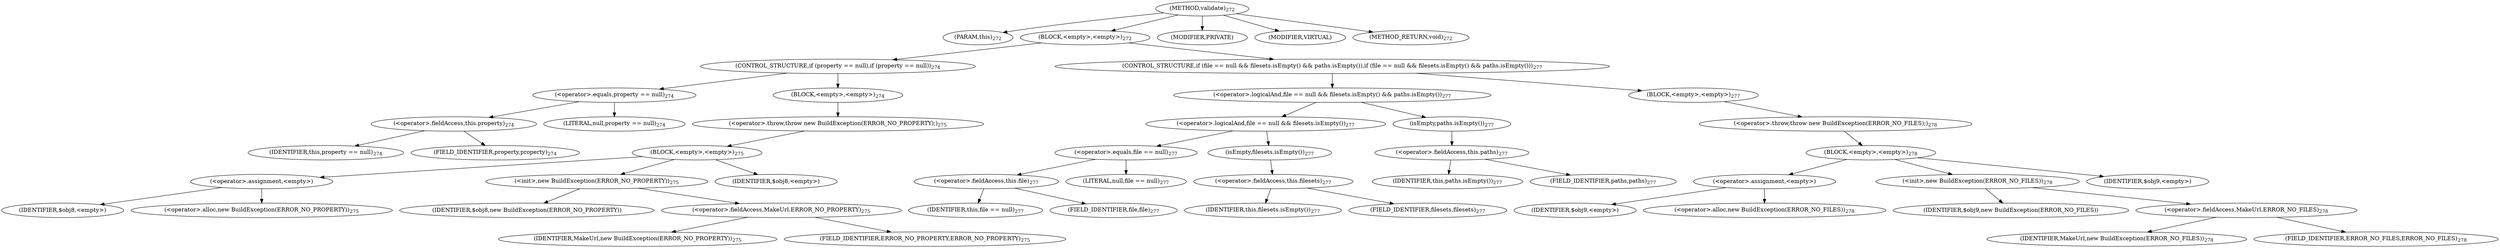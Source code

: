 digraph "validate" {  
"502" [label = <(METHOD,validate)<SUB>272</SUB>> ]
"503" [label = <(PARAM,this)<SUB>272</SUB>> ]
"504" [label = <(BLOCK,&lt;empty&gt;,&lt;empty&gt;)<SUB>272</SUB>> ]
"505" [label = <(CONTROL_STRUCTURE,if (property == null),if (property == null))<SUB>274</SUB>> ]
"506" [label = <(&lt;operator&gt;.equals,property == null)<SUB>274</SUB>> ]
"507" [label = <(&lt;operator&gt;.fieldAccess,this.property)<SUB>274</SUB>> ]
"508" [label = <(IDENTIFIER,this,property == null)<SUB>274</SUB>> ]
"509" [label = <(FIELD_IDENTIFIER,property,property)<SUB>274</SUB>> ]
"510" [label = <(LITERAL,null,property == null)<SUB>274</SUB>> ]
"511" [label = <(BLOCK,&lt;empty&gt;,&lt;empty&gt;)<SUB>274</SUB>> ]
"512" [label = <(&lt;operator&gt;.throw,throw new BuildException(ERROR_NO_PROPERTY);)<SUB>275</SUB>> ]
"513" [label = <(BLOCK,&lt;empty&gt;,&lt;empty&gt;)<SUB>275</SUB>> ]
"514" [label = <(&lt;operator&gt;.assignment,&lt;empty&gt;)> ]
"515" [label = <(IDENTIFIER,$obj8,&lt;empty&gt;)> ]
"516" [label = <(&lt;operator&gt;.alloc,new BuildException(ERROR_NO_PROPERTY))<SUB>275</SUB>> ]
"517" [label = <(&lt;init&gt;,new BuildException(ERROR_NO_PROPERTY))<SUB>275</SUB>> ]
"518" [label = <(IDENTIFIER,$obj8,new BuildException(ERROR_NO_PROPERTY))> ]
"519" [label = <(&lt;operator&gt;.fieldAccess,MakeUrl.ERROR_NO_PROPERTY)<SUB>275</SUB>> ]
"520" [label = <(IDENTIFIER,MakeUrl,new BuildException(ERROR_NO_PROPERTY))<SUB>275</SUB>> ]
"521" [label = <(FIELD_IDENTIFIER,ERROR_NO_PROPERTY,ERROR_NO_PROPERTY)<SUB>275</SUB>> ]
"522" [label = <(IDENTIFIER,$obj8,&lt;empty&gt;)> ]
"523" [label = <(CONTROL_STRUCTURE,if (file == null &amp;&amp; filesets.isEmpty() &amp;&amp; paths.isEmpty()),if (file == null &amp;&amp; filesets.isEmpty() &amp;&amp; paths.isEmpty()))<SUB>277</SUB>> ]
"524" [label = <(&lt;operator&gt;.logicalAnd,file == null &amp;&amp; filesets.isEmpty() &amp;&amp; paths.isEmpty())<SUB>277</SUB>> ]
"525" [label = <(&lt;operator&gt;.logicalAnd,file == null &amp;&amp; filesets.isEmpty())<SUB>277</SUB>> ]
"526" [label = <(&lt;operator&gt;.equals,file == null)<SUB>277</SUB>> ]
"527" [label = <(&lt;operator&gt;.fieldAccess,this.file)<SUB>277</SUB>> ]
"528" [label = <(IDENTIFIER,this,file == null)<SUB>277</SUB>> ]
"529" [label = <(FIELD_IDENTIFIER,file,file)<SUB>277</SUB>> ]
"530" [label = <(LITERAL,null,file == null)<SUB>277</SUB>> ]
"531" [label = <(isEmpty,filesets.isEmpty())<SUB>277</SUB>> ]
"532" [label = <(&lt;operator&gt;.fieldAccess,this.filesets)<SUB>277</SUB>> ]
"533" [label = <(IDENTIFIER,this,filesets.isEmpty())<SUB>277</SUB>> ]
"534" [label = <(FIELD_IDENTIFIER,filesets,filesets)<SUB>277</SUB>> ]
"535" [label = <(isEmpty,paths.isEmpty())<SUB>277</SUB>> ]
"536" [label = <(&lt;operator&gt;.fieldAccess,this.paths)<SUB>277</SUB>> ]
"537" [label = <(IDENTIFIER,this,paths.isEmpty())<SUB>277</SUB>> ]
"538" [label = <(FIELD_IDENTIFIER,paths,paths)<SUB>277</SUB>> ]
"539" [label = <(BLOCK,&lt;empty&gt;,&lt;empty&gt;)<SUB>277</SUB>> ]
"540" [label = <(&lt;operator&gt;.throw,throw new BuildException(ERROR_NO_FILES);)<SUB>278</SUB>> ]
"541" [label = <(BLOCK,&lt;empty&gt;,&lt;empty&gt;)<SUB>278</SUB>> ]
"542" [label = <(&lt;operator&gt;.assignment,&lt;empty&gt;)> ]
"543" [label = <(IDENTIFIER,$obj9,&lt;empty&gt;)> ]
"544" [label = <(&lt;operator&gt;.alloc,new BuildException(ERROR_NO_FILES))<SUB>278</SUB>> ]
"545" [label = <(&lt;init&gt;,new BuildException(ERROR_NO_FILES))<SUB>278</SUB>> ]
"546" [label = <(IDENTIFIER,$obj9,new BuildException(ERROR_NO_FILES))> ]
"547" [label = <(&lt;operator&gt;.fieldAccess,MakeUrl.ERROR_NO_FILES)<SUB>278</SUB>> ]
"548" [label = <(IDENTIFIER,MakeUrl,new BuildException(ERROR_NO_FILES))<SUB>278</SUB>> ]
"549" [label = <(FIELD_IDENTIFIER,ERROR_NO_FILES,ERROR_NO_FILES)<SUB>278</SUB>> ]
"550" [label = <(IDENTIFIER,$obj9,&lt;empty&gt;)> ]
"551" [label = <(MODIFIER,PRIVATE)> ]
"552" [label = <(MODIFIER,VIRTUAL)> ]
"553" [label = <(METHOD_RETURN,void)<SUB>272</SUB>> ]
  "502" -> "503" 
  "502" -> "504" 
  "502" -> "551" 
  "502" -> "552" 
  "502" -> "553" 
  "504" -> "505" 
  "504" -> "523" 
  "505" -> "506" 
  "505" -> "511" 
  "506" -> "507" 
  "506" -> "510" 
  "507" -> "508" 
  "507" -> "509" 
  "511" -> "512" 
  "512" -> "513" 
  "513" -> "514" 
  "513" -> "517" 
  "513" -> "522" 
  "514" -> "515" 
  "514" -> "516" 
  "517" -> "518" 
  "517" -> "519" 
  "519" -> "520" 
  "519" -> "521" 
  "523" -> "524" 
  "523" -> "539" 
  "524" -> "525" 
  "524" -> "535" 
  "525" -> "526" 
  "525" -> "531" 
  "526" -> "527" 
  "526" -> "530" 
  "527" -> "528" 
  "527" -> "529" 
  "531" -> "532" 
  "532" -> "533" 
  "532" -> "534" 
  "535" -> "536" 
  "536" -> "537" 
  "536" -> "538" 
  "539" -> "540" 
  "540" -> "541" 
  "541" -> "542" 
  "541" -> "545" 
  "541" -> "550" 
  "542" -> "543" 
  "542" -> "544" 
  "545" -> "546" 
  "545" -> "547" 
  "547" -> "548" 
  "547" -> "549" 
}
